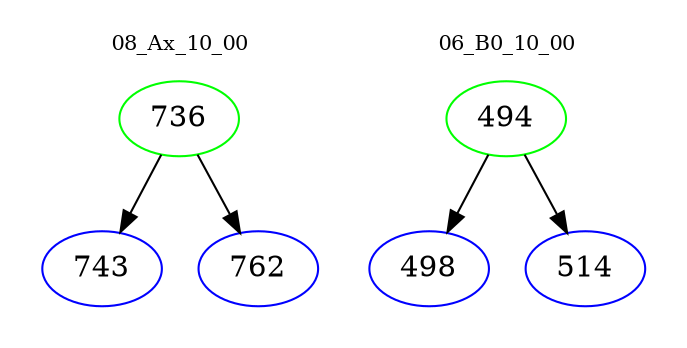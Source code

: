 digraph{
subgraph cluster_0 {
color = white
label = "08_Ax_10_00";
fontsize=10;
T0_736 [label="736", color="green"]
T0_736 -> T0_743 [color="black"]
T0_743 [label="743", color="blue"]
T0_736 -> T0_762 [color="black"]
T0_762 [label="762", color="blue"]
}
subgraph cluster_1 {
color = white
label = "06_B0_10_00";
fontsize=10;
T1_494 [label="494", color="green"]
T1_494 -> T1_498 [color="black"]
T1_498 [label="498", color="blue"]
T1_494 -> T1_514 [color="black"]
T1_514 [label="514", color="blue"]
}
}
